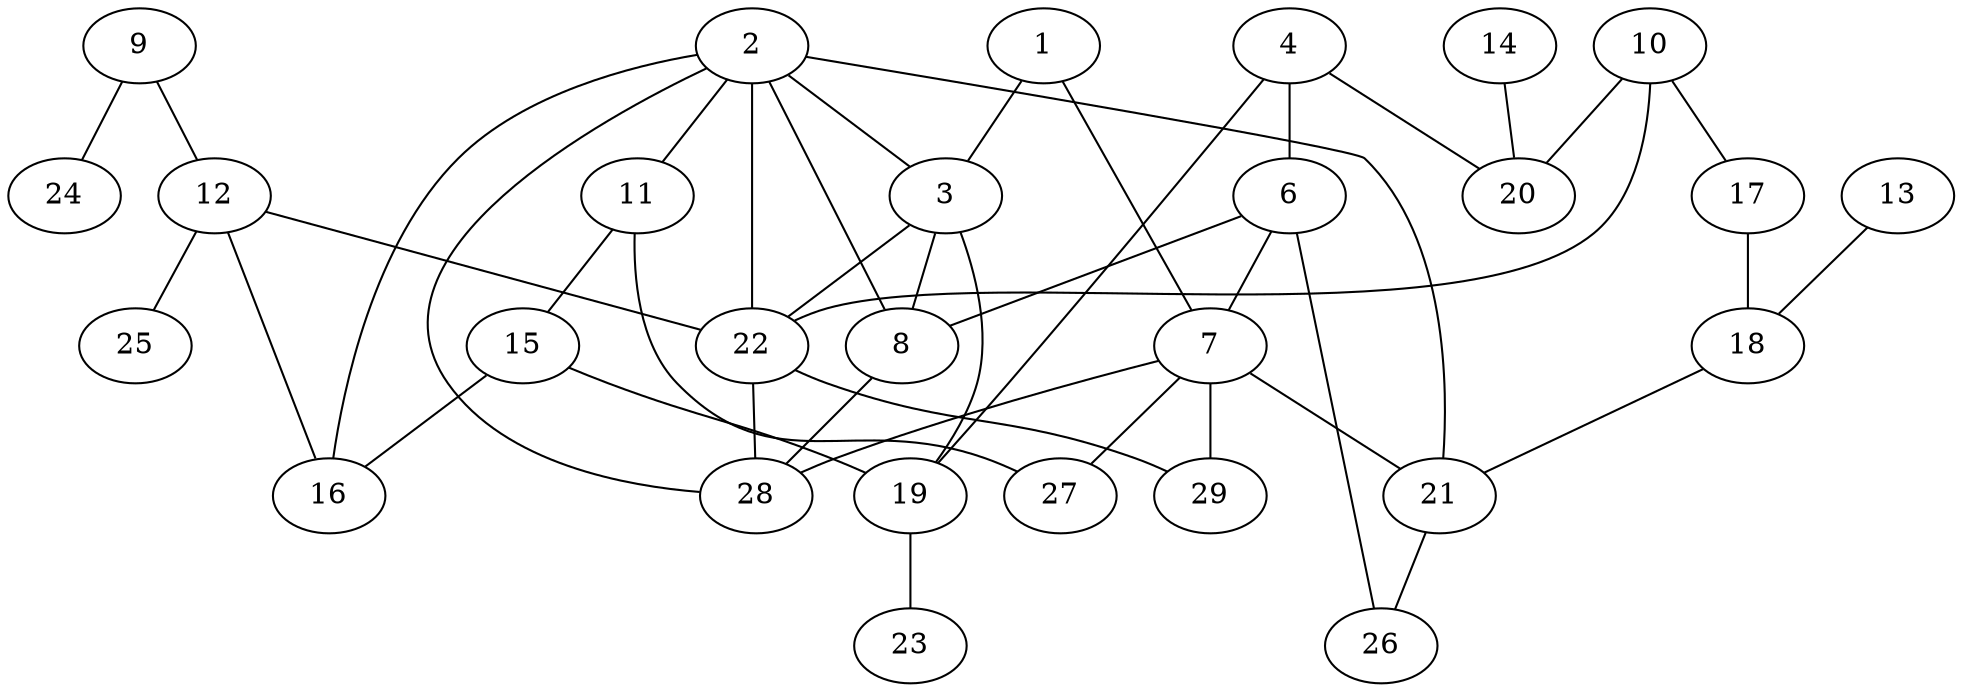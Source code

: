 graph G {
    "12" -- "16";
    "4" -- "6";
    "7" -- "29";
    "12" -- "22";
    "3" -- "19";
    "12" -- "25";
    "3" -- "22";
    "22" -- "29";
    "17" -- "18";
    "1" -- "3";
    "2" -- "11";
    "2" -- "8";
    "10" -- "22";
    "6" -- "8";
    "7" -- "28";
    "6" -- "26";
    "22" -- "28";
    "4" -- "20";
    "19" -- "23";
    "10" -- "17";
    "2" -- "16";
    "10" -- "20";
    "15" -- "16";
    "6" -- "7";
    "2" -- "22";
    "2" -- "28";
    "15" -- "19";
    "18" -- "21";
    "7" -- "21";
    "7" -- "27";
    "21" -- "26";
    "3" -- "8";
    "4" -- "19";
    "9" -- "12";
    "14" -- "20";
    "2" -- "3";
    "1" -- "7";
    "11" -- "15";
    "9" -- "24";
    "8" -- "28";
    "13" -- "18";
    "2" -- "21";
    "11" -- "27";
}
